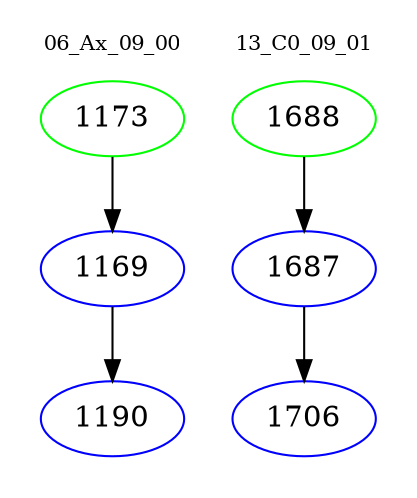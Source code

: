 digraph{
subgraph cluster_0 {
color = white
label = "06_Ax_09_00";
fontsize=10;
T0_1173 [label="1173", color="green"]
T0_1173 -> T0_1169 [color="black"]
T0_1169 [label="1169", color="blue"]
T0_1169 -> T0_1190 [color="black"]
T0_1190 [label="1190", color="blue"]
}
subgraph cluster_1 {
color = white
label = "13_C0_09_01";
fontsize=10;
T1_1688 [label="1688", color="green"]
T1_1688 -> T1_1687 [color="black"]
T1_1687 [label="1687", color="blue"]
T1_1687 -> T1_1706 [color="black"]
T1_1706 [label="1706", color="blue"]
}
}
